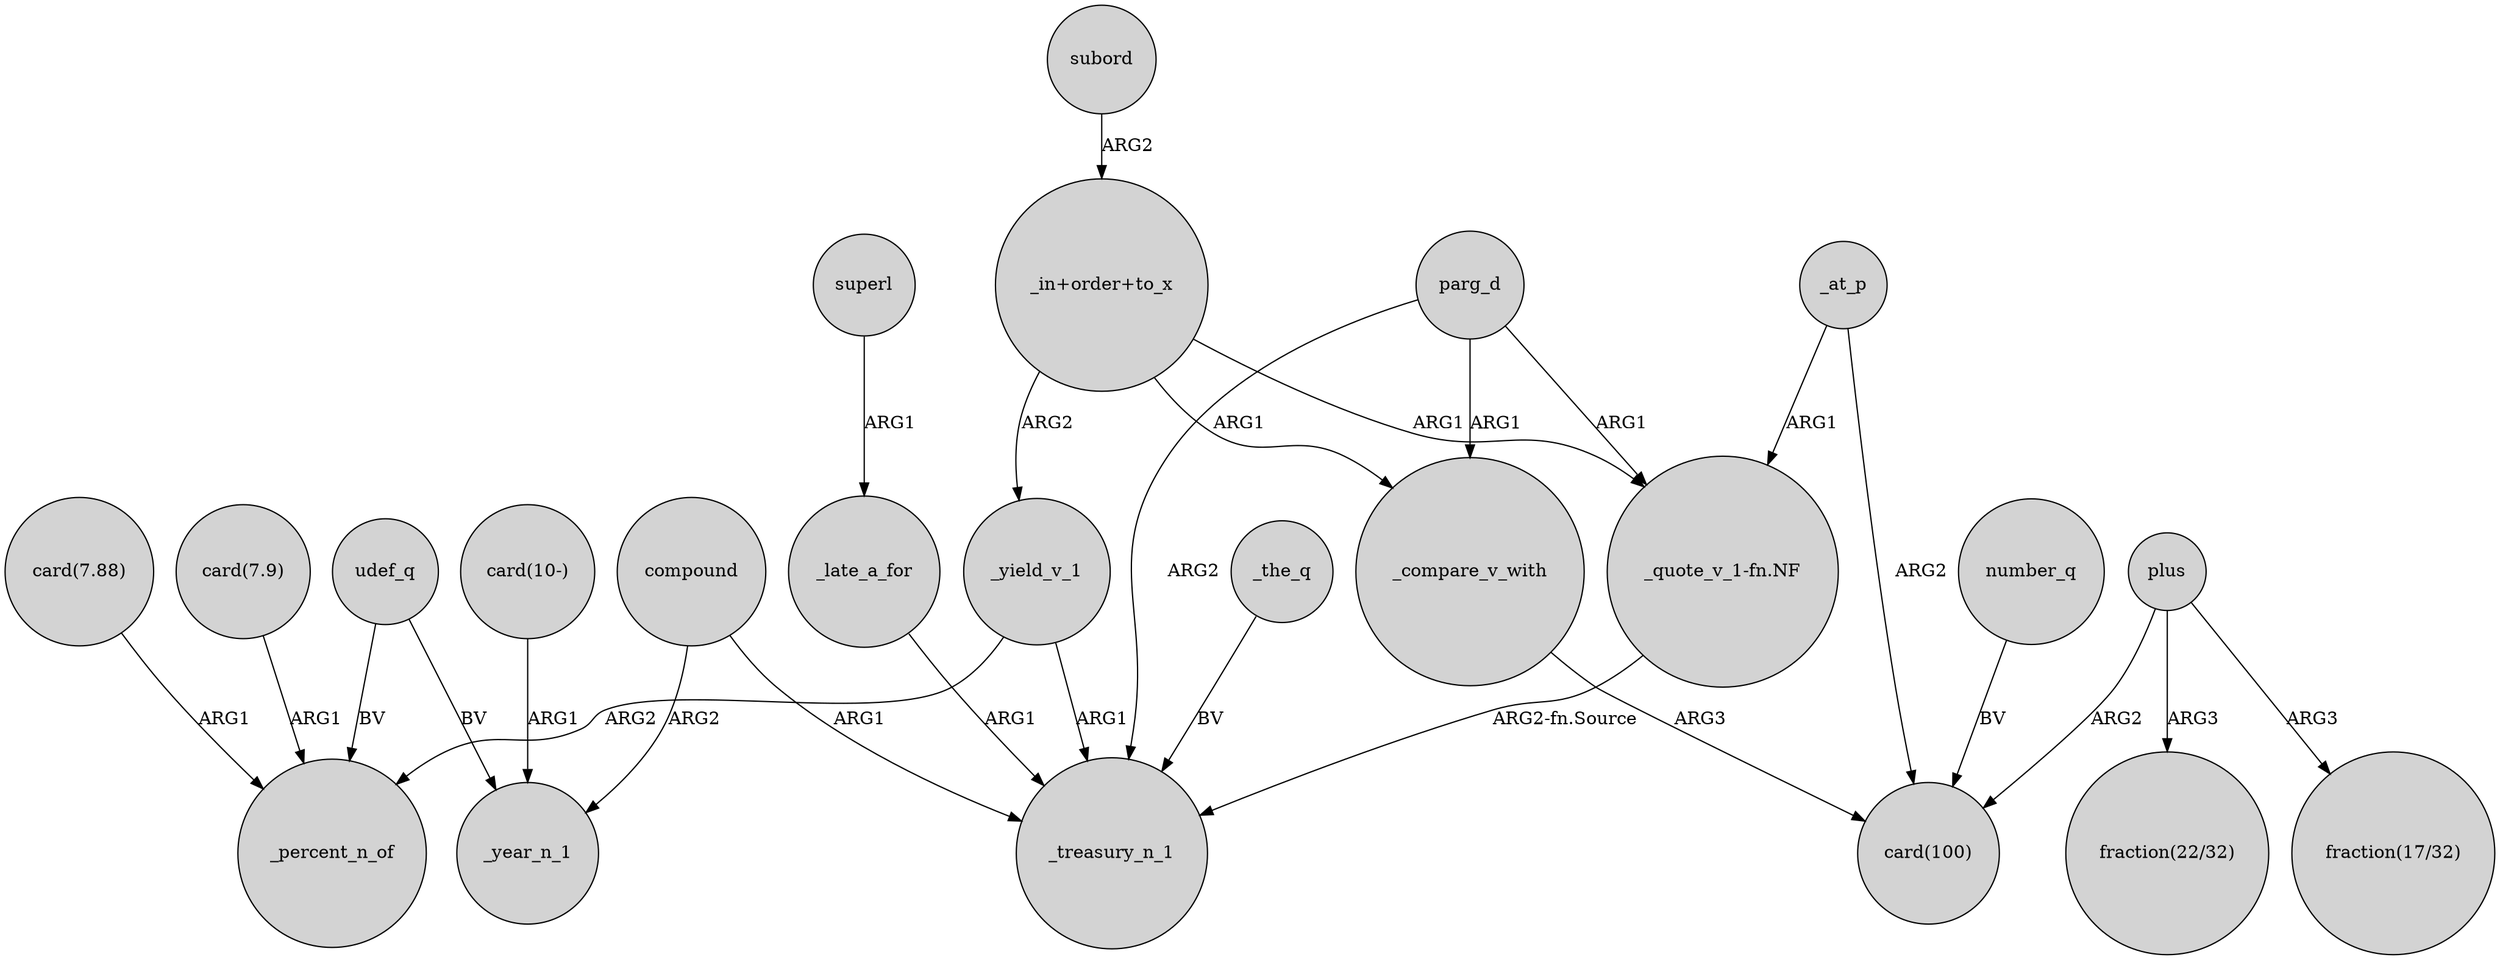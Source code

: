 digraph {
	node [shape=circle style=filled]
	"card(7.88)" -> _percent_n_of [label=ARG1]
	compound -> _treasury_n_1 [label=ARG1]
	_the_q -> _treasury_n_1 [label=BV]
	superl -> _late_a_for [label=ARG1]
	plus -> "card(100)" [label=ARG2]
	_compare_v_with -> "card(100)" [label=ARG3]
	parg_d -> _compare_v_with [label=ARG1]
	_at_p -> "_quote_v_1-fn.NF" [label=ARG1]
	plus -> "fraction(22/32)" [label=ARG3]
	"card(10-)" -> _year_n_1 [label=ARG1]
	"_in+order+to_x" -> "_quote_v_1-fn.NF" [label=ARG1]
	parg_d -> "_quote_v_1-fn.NF" [label=ARG1]
	"_in+order+to_x" -> _compare_v_with [label=ARG1]
	number_q -> "card(100)" [label=BV]
	parg_d -> _treasury_n_1 [label=ARG2]
	"_in+order+to_x" -> _yield_v_1 [label=ARG2]
	plus -> "fraction(17/32)" [label=ARG3]
	"card(7.9)" -> _percent_n_of [label=ARG1]
	compound -> _year_n_1 [label=ARG2]
	_yield_v_1 -> _percent_n_of [label=ARG2]
	udef_q -> _year_n_1 [label=BV]
	udef_q -> _percent_n_of [label=BV]
	subord -> "_in+order+to_x" [label=ARG2]
	_at_p -> "card(100)" [label=ARG2]
	_yield_v_1 -> _treasury_n_1 [label=ARG1]
	_late_a_for -> _treasury_n_1 [label=ARG1]
	"_quote_v_1-fn.NF" -> _treasury_n_1 [label="ARG2-fn.Source"]
}
